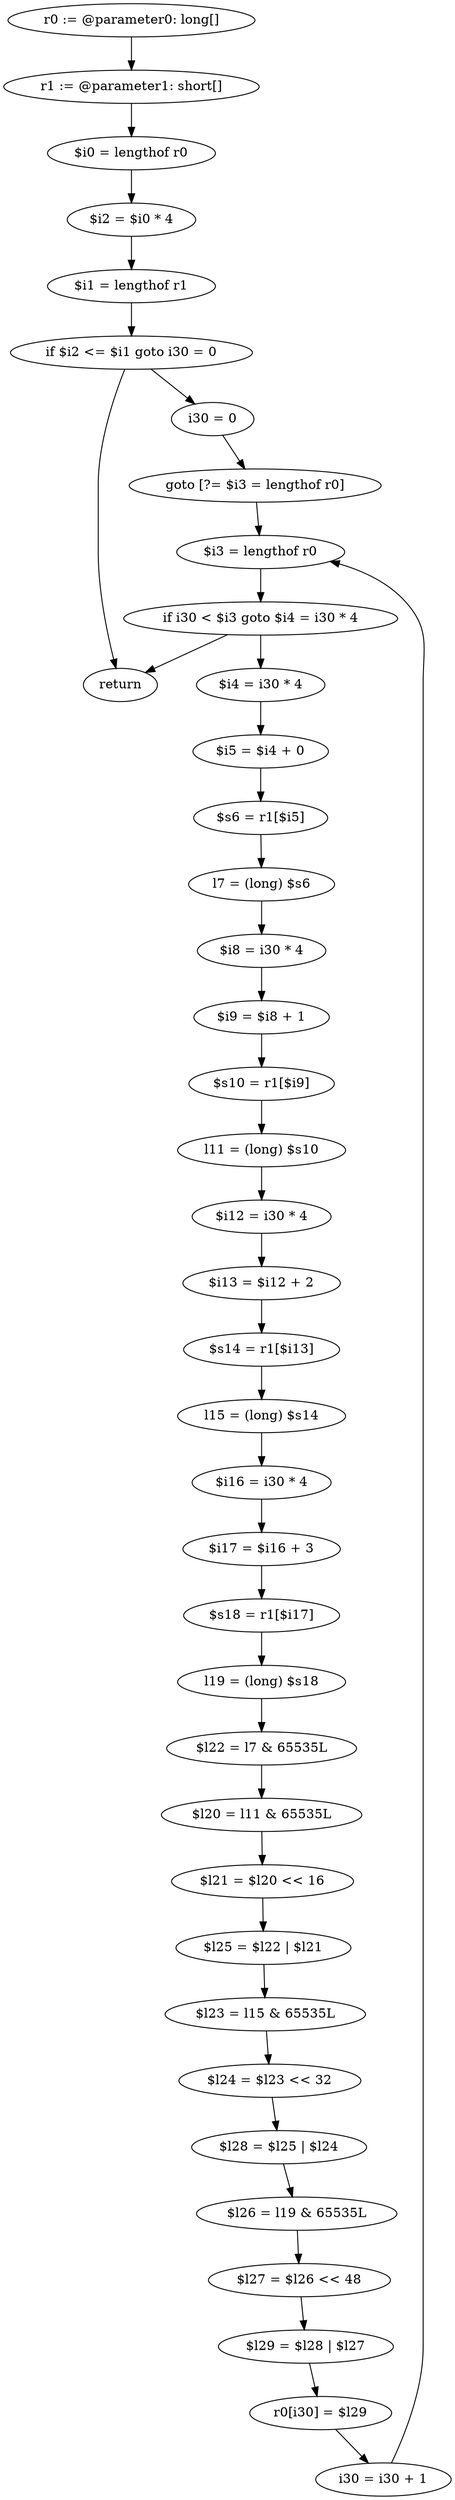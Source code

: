 digraph "unitGraph" {
    "r0 := @parameter0: long[]"
    "r1 := @parameter1: short[]"
    "$i0 = lengthof r0"
    "$i2 = $i0 * 4"
    "$i1 = lengthof r1"
    "if $i2 <= $i1 goto i30 = 0"
    "return"
    "i30 = 0"
    "goto [?= $i3 = lengthof r0]"
    "$i4 = i30 * 4"
    "$i5 = $i4 + 0"
    "$s6 = r1[$i5]"
    "l7 = (long) $s6"
    "$i8 = i30 * 4"
    "$i9 = $i8 + 1"
    "$s10 = r1[$i9]"
    "l11 = (long) $s10"
    "$i12 = i30 * 4"
    "$i13 = $i12 + 2"
    "$s14 = r1[$i13]"
    "l15 = (long) $s14"
    "$i16 = i30 * 4"
    "$i17 = $i16 + 3"
    "$s18 = r1[$i17]"
    "l19 = (long) $s18"
    "$l22 = l7 & 65535L"
    "$l20 = l11 & 65535L"
    "$l21 = $l20 << 16"
    "$l25 = $l22 | $l21"
    "$l23 = l15 & 65535L"
    "$l24 = $l23 << 32"
    "$l28 = $l25 | $l24"
    "$l26 = l19 & 65535L"
    "$l27 = $l26 << 48"
    "$l29 = $l28 | $l27"
    "r0[i30] = $l29"
    "i30 = i30 + 1"
    "$i3 = lengthof r0"
    "if i30 < $i3 goto $i4 = i30 * 4"
    "r0 := @parameter0: long[]"->"r1 := @parameter1: short[]";
    "r1 := @parameter1: short[]"->"$i0 = lengthof r0";
    "$i0 = lengthof r0"->"$i2 = $i0 * 4";
    "$i2 = $i0 * 4"->"$i1 = lengthof r1";
    "$i1 = lengthof r1"->"if $i2 <= $i1 goto i30 = 0";
    "if $i2 <= $i1 goto i30 = 0"->"return";
    "if $i2 <= $i1 goto i30 = 0"->"i30 = 0";
    "i30 = 0"->"goto [?= $i3 = lengthof r0]";
    "goto [?= $i3 = lengthof r0]"->"$i3 = lengthof r0";
    "$i4 = i30 * 4"->"$i5 = $i4 + 0";
    "$i5 = $i4 + 0"->"$s6 = r1[$i5]";
    "$s6 = r1[$i5]"->"l7 = (long) $s6";
    "l7 = (long) $s6"->"$i8 = i30 * 4";
    "$i8 = i30 * 4"->"$i9 = $i8 + 1";
    "$i9 = $i8 + 1"->"$s10 = r1[$i9]";
    "$s10 = r1[$i9]"->"l11 = (long) $s10";
    "l11 = (long) $s10"->"$i12 = i30 * 4";
    "$i12 = i30 * 4"->"$i13 = $i12 + 2";
    "$i13 = $i12 + 2"->"$s14 = r1[$i13]";
    "$s14 = r1[$i13]"->"l15 = (long) $s14";
    "l15 = (long) $s14"->"$i16 = i30 * 4";
    "$i16 = i30 * 4"->"$i17 = $i16 + 3";
    "$i17 = $i16 + 3"->"$s18 = r1[$i17]";
    "$s18 = r1[$i17]"->"l19 = (long) $s18";
    "l19 = (long) $s18"->"$l22 = l7 & 65535L";
    "$l22 = l7 & 65535L"->"$l20 = l11 & 65535L";
    "$l20 = l11 & 65535L"->"$l21 = $l20 << 16";
    "$l21 = $l20 << 16"->"$l25 = $l22 | $l21";
    "$l25 = $l22 | $l21"->"$l23 = l15 & 65535L";
    "$l23 = l15 & 65535L"->"$l24 = $l23 << 32";
    "$l24 = $l23 << 32"->"$l28 = $l25 | $l24";
    "$l28 = $l25 | $l24"->"$l26 = l19 & 65535L";
    "$l26 = l19 & 65535L"->"$l27 = $l26 << 48";
    "$l27 = $l26 << 48"->"$l29 = $l28 | $l27";
    "$l29 = $l28 | $l27"->"r0[i30] = $l29";
    "r0[i30] = $l29"->"i30 = i30 + 1";
    "i30 = i30 + 1"->"$i3 = lengthof r0";
    "$i3 = lengthof r0"->"if i30 < $i3 goto $i4 = i30 * 4";
    "if i30 < $i3 goto $i4 = i30 * 4"->"return";
    "if i30 < $i3 goto $i4 = i30 * 4"->"$i4 = i30 * 4";
}
